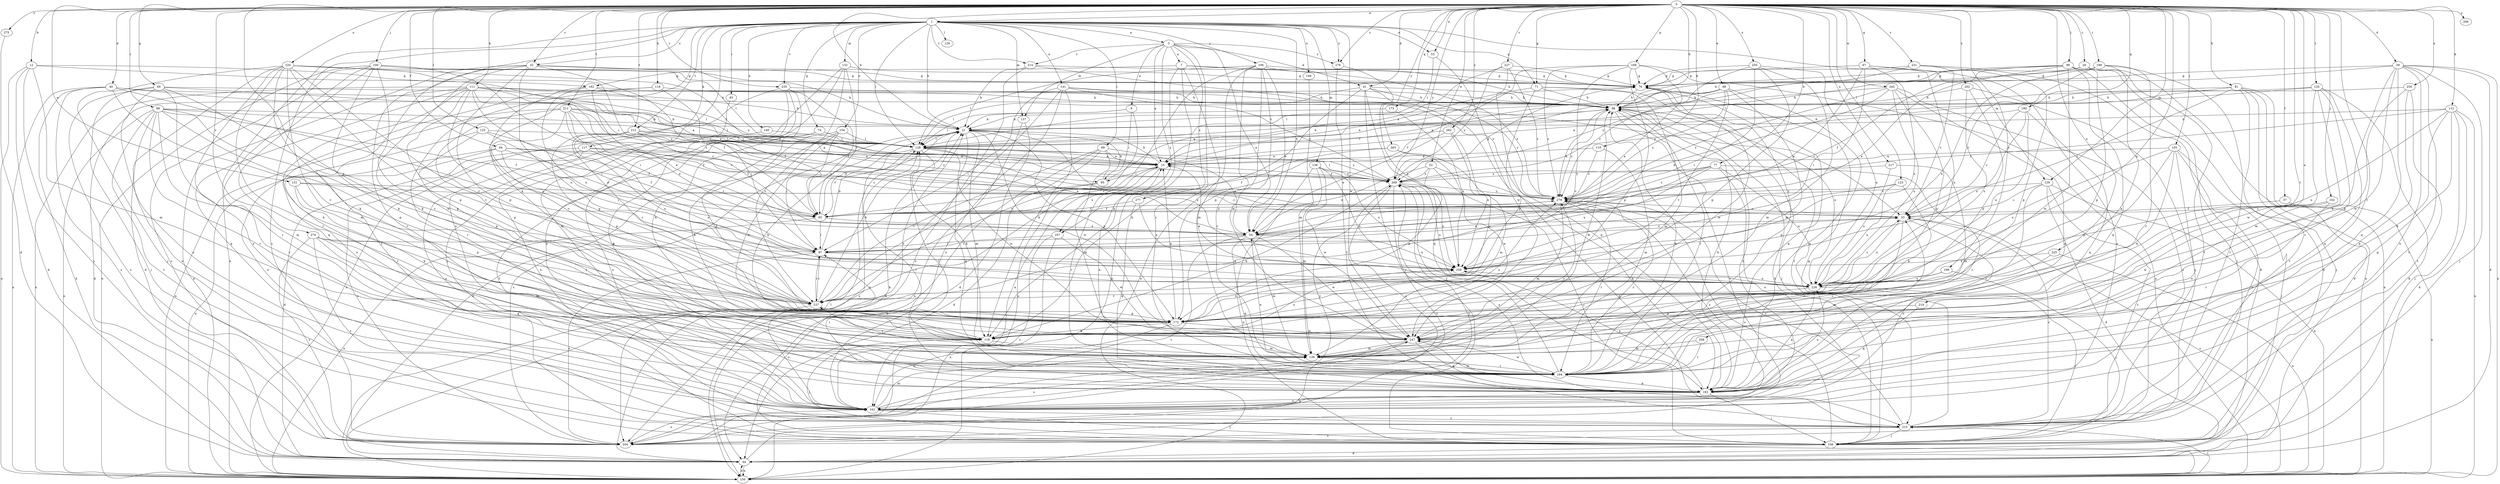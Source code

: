 strict digraph  {
0;
1;
3;
7;
9;
10;
12;
21;
26;
32;
33;
39;
40;
41;
44;
48;
52;
53;
54;
57;
64;
65;
67;
69;
71;
74;
76;
77;
81;
86;
88;
89;
93;
95;
97;
99;
100;
102;
105;
106;
108;
110;
111;
112;
116;
117;
118;
120;
123;
125;
126;
128;
129;
132;
136;
137;
139;
140;
141;
148;
150;
151;
154;
161;
169;
172;
173;
180;
182;
183;
188;
194;
198;
202;
204;
208;
211;
212;
214;
215;
217;
219;
220;
225;
226;
227;
231;
235;
237;
245;
247;
250;
256;
257;
258;
262;
263;
266;
269;
274;
275;
276;
277;
279;
0 -> 1  [label=a];
0 -> 12  [label=b];
0 -> 21  [label=b];
0 -> 26  [label=c];
0 -> 32  [label=c];
0 -> 39  [label=d];
0 -> 40  [label=d];
0 -> 41  [label=d];
0 -> 48  [label=e];
0 -> 52  [label=e];
0 -> 53  [label=e];
0 -> 57  [label=f];
0 -> 64  [label=f];
0 -> 67  [label=g];
0 -> 69  [label=g];
0 -> 71  [label=g];
0 -> 77  [label=h];
0 -> 81  [label=h];
0 -> 86  [label=h];
0 -> 88  [label=i];
0 -> 99  [label=j];
0 -> 100  [label=j];
0 -> 102  [label=j];
0 -> 105  [label=j];
0 -> 110  [label=k];
0 -> 111  [label=k];
0 -> 112  [label=k];
0 -> 116  [label=k];
0 -> 120  [label=l];
0 -> 123  [label=l];
0 -> 125  [label=l];
0 -> 129  [label=m];
0 -> 151  [label=o];
0 -> 169  [label=p];
0 -> 172  [label=p];
0 -> 173  [label=q];
0 -> 180  [label=q];
0 -> 188  [label=r];
0 -> 194  [label=r];
0 -> 198  [label=s];
0 -> 202  [label=s];
0 -> 208  [label=t];
0 -> 211  [label=t];
0 -> 212  [label=t];
0 -> 217  [label=u];
0 -> 219  [label=u];
0 -> 220  [label=u];
0 -> 225  [label=u];
0 -> 226  [label=u];
0 -> 227  [label=v];
0 -> 231  [label=v];
0 -> 235  [label=v];
0 -> 245  [label=w];
0 -> 250  [label=x];
0 -> 256  [label=x];
0 -> 262  [label=y];
0 -> 263  [label=y];
0 -> 266  [label=y];
0 -> 269  [label=y];
0 -> 274  [label=z];
0 -> 275  [label=z];
0 -> 276  [label=z];
1 -> 3  [label=a];
1 -> 21  [label=b];
1 -> 32  [label=c];
1 -> 53  [label=e];
1 -> 54  [label=e];
1 -> 71  [label=g];
1 -> 74  [label=g];
1 -> 89  [label=i];
1 -> 93  [label=i];
1 -> 106  [label=j];
1 -> 108  [label=j];
1 -> 117  [label=k];
1 -> 118  [label=k];
1 -> 126  [label=l];
1 -> 128  [label=l];
1 -> 129  [label=m];
1 -> 132  [label=m];
1 -> 136  [label=m];
1 -> 137  [label=m];
1 -> 140  [label=n];
1 -> 141  [label=n];
1 -> 148  [label=n];
1 -> 150  [label=n];
1 -> 154  [label=o];
1 -> 161  [label=o];
1 -> 204  [label=s];
1 -> 212  [label=t];
1 -> 214  [label=t];
1 -> 235  [label=v];
1 -> 247  [label=w];
1 -> 276  [label=z];
3 -> 7  [label=a];
3 -> 9  [label=a];
3 -> 10  [label=a];
3 -> 41  [label=d];
3 -> 54  [label=e];
3 -> 137  [label=m];
3 -> 194  [label=r];
3 -> 214  [label=t];
3 -> 257  [label=x];
3 -> 276  [label=z];
3 -> 277  [label=z];
7 -> 76  [label=g];
7 -> 118  [label=k];
7 -> 139  [label=m];
7 -> 150  [label=n];
7 -> 182  [label=q];
7 -> 279  [label=z];
9 -> 21  [label=b];
9 -> 95  [label=i];
9 -> 128  [label=l];
9 -> 237  [label=v];
10 -> 21  [label=b];
10 -> 95  [label=i];
10 -> 194  [label=r];
10 -> 257  [label=x];
10 -> 269  [label=y];
12 -> 44  [label=d];
12 -> 95  [label=i];
12 -> 139  [label=m];
12 -> 150  [label=n];
12 -> 182  [label=q];
12 -> 204  [label=s];
21 -> 128  [label=l];
21 -> 139  [label=m];
21 -> 172  [label=p];
21 -> 183  [label=q];
21 -> 204  [label=s];
21 -> 247  [label=w];
21 -> 258  [label=x];
26 -> 76  [label=g];
26 -> 128  [label=l];
26 -> 150  [label=n];
26 -> 172  [label=p];
26 -> 215  [label=t];
32 -> 21  [label=b];
32 -> 65  [label=f];
32 -> 76  [label=g];
32 -> 118  [label=k];
32 -> 150  [label=n];
32 -> 172  [label=p];
32 -> 194  [label=r];
32 -> 226  [label=u];
33 -> 54  [label=e];
33 -> 161  [label=o];
33 -> 194  [label=r];
33 -> 226  [label=u];
39 -> 44  [label=d];
39 -> 76  [label=g];
39 -> 108  [label=j];
39 -> 118  [label=k];
39 -> 128  [label=l];
39 -> 150  [label=n];
39 -> 161  [label=o];
39 -> 183  [label=q];
39 -> 215  [label=t];
39 -> 247  [label=w];
40 -> 44  [label=d];
40 -> 86  [label=h];
40 -> 97  [label=i];
40 -> 150  [label=n];
40 -> 204  [label=s];
40 -> 237  [label=v];
40 -> 269  [label=y];
41 -> 86  [label=h];
41 -> 108  [label=j];
41 -> 118  [label=k];
41 -> 128  [label=l];
41 -> 183  [label=q];
41 -> 215  [label=t];
41 -> 279  [label=z];
44 -> 21  [label=b];
44 -> 128  [label=l];
44 -> 150  [label=n];
44 -> 247  [label=w];
48 -> 10  [label=a];
48 -> 86  [label=h];
48 -> 128  [label=l];
48 -> 183  [label=q];
48 -> 237  [label=v];
48 -> 247  [label=w];
48 -> 279  [label=z];
52 -> 54  [label=e];
52 -> 108  [label=j];
52 -> 172  [label=p];
52 -> 183  [label=q];
52 -> 269  [label=y];
53 -> 128  [label=l];
53 -> 247  [label=w];
54 -> 97  [label=i];
54 -> 139  [label=m];
54 -> 183  [label=q];
54 -> 204  [label=s];
54 -> 247  [label=w];
54 -> 258  [label=x];
57 -> 65  [label=f];
57 -> 150  [label=n];
64 -> 10  [label=a];
64 -> 33  [label=c];
64 -> 65  [label=f];
64 -> 97  [label=i];
64 -> 150  [label=n];
64 -> 194  [label=r];
65 -> 21  [label=b];
65 -> 54  [label=e];
65 -> 97  [label=i];
65 -> 150  [label=n];
65 -> 279  [label=z];
67 -> 54  [label=e];
67 -> 76  [label=g];
67 -> 97  [label=i];
67 -> 161  [label=o];
67 -> 226  [label=u];
67 -> 258  [label=x];
69 -> 10  [label=a];
69 -> 86  [label=h];
69 -> 108  [label=j];
69 -> 161  [label=o];
69 -> 172  [label=p];
69 -> 194  [label=r];
69 -> 204  [label=s];
71 -> 10  [label=a];
71 -> 86  [label=h];
71 -> 139  [label=m];
71 -> 172  [label=p];
71 -> 215  [label=t];
74 -> 128  [label=l];
74 -> 161  [label=o];
74 -> 172  [label=p];
74 -> 215  [label=t];
76 -> 86  [label=h];
76 -> 183  [label=q];
76 -> 247  [label=w];
77 -> 97  [label=i];
77 -> 161  [label=o];
77 -> 194  [label=r];
77 -> 226  [label=u];
77 -> 258  [label=x];
77 -> 269  [label=y];
77 -> 279  [label=z];
81 -> 33  [label=c];
81 -> 44  [label=d];
81 -> 86  [label=h];
81 -> 108  [label=j];
81 -> 150  [label=n];
81 -> 215  [label=t];
81 -> 269  [label=y];
86 -> 21  [label=b];
86 -> 108  [label=j];
86 -> 194  [label=r];
86 -> 204  [label=s];
86 -> 226  [label=u];
86 -> 279  [label=z];
88 -> 10  [label=a];
88 -> 21  [label=b];
88 -> 65  [label=f];
88 -> 139  [label=m];
88 -> 150  [label=n];
88 -> 161  [label=o];
88 -> 172  [label=p];
88 -> 194  [label=r];
88 -> 215  [label=t];
88 -> 237  [label=v];
89 -> 10  [label=a];
89 -> 44  [label=d];
89 -> 54  [label=e];
89 -> 139  [label=m];
89 -> 150  [label=n];
89 -> 237  [label=v];
93 -> 97  [label=i];
95 -> 21  [label=b];
95 -> 76  [label=g];
95 -> 161  [label=o];
95 -> 237  [label=v];
97 -> 21  [label=b];
97 -> 33  [label=c];
97 -> 204  [label=s];
97 -> 237  [label=v];
97 -> 258  [label=x];
99 -> 44  [label=d];
99 -> 54  [label=e];
99 -> 65  [label=f];
99 -> 76  [label=g];
99 -> 86  [label=h];
99 -> 108  [label=j];
99 -> 183  [label=q];
99 -> 247  [label=w];
100 -> 76  [label=g];
100 -> 97  [label=i];
100 -> 118  [label=k];
100 -> 128  [label=l];
100 -> 150  [label=n];
100 -> 183  [label=q];
100 -> 204  [label=s];
100 -> 215  [label=t];
100 -> 247  [label=w];
102 -> 33  [label=c];
102 -> 194  [label=r];
102 -> 247  [label=w];
105 -> 10  [label=a];
105 -> 108  [label=j];
105 -> 161  [label=o];
105 -> 172  [label=p];
105 -> 215  [label=t];
105 -> 226  [label=u];
105 -> 247  [label=w];
106 -> 54  [label=e];
106 -> 76  [label=g];
106 -> 86  [label=h];
106 -> 128  [label=l];
106 -> 150  [label=n];
106 -> 172  [label=p];
106 -> 194  [label=r];
106 -> 237  [label=v];
106 -> 247  [label=w];
108 -> 21  [label=b];
108 -> 44  [label=d];
108 -> 86  [label=h];
108 -> 279  [label=z];
110 -> 10  [label=a];
110 -> 139  [label=m];
110 -> 279  [label=z];
111 -> 21  [label=b];
111 -> 44  [label=d];
111 -> 86  [label=h];
111 -> 97  [label=i];
111 -> 118  [label=k];
111 -> 128  [label=l];
111 -> 150  [label=n];
111 -> 183  [label=q];
111 -> 226  [label=u];
111 -> 237  [label=v];
111 -> 269  [label=y];
111 -> 279  [label=z];
112 -> 21  [label=b];
112 -> 44  [label=d];
112 -> 108  [label=j];
112 -> 118  [label=k];
112 -> 150  [label=n];
112 -> 183  [label=q];
112 -> 226  [label=u];
112 -> 279  [label=z];
116 -> 65  [label=f];
116 -> 86  [label=h];
116 -> 161  [label=o];
116 -> 194  [label=r];
117 -> 10  [label=a];
117 -> 44  [label=d];
117 -> 161  [label=o];
117 -> 204  [label=s];
117 -> 226  [label=u];
117 -> 279  [label=z];
118 -> 21  [label=b];
118 -> 108  [label=j];
118 -> 139  [label=m];
118 -> 258  [label=x];
118 -> 279  [label=z];
120 -> 10  [label=a];
120 -> 44  [label=d];
120 -> 86  [label=h];
120 -> 139  [label=m];
120 -> 183  [label=q];
120 -> 194  [label=r];
120 -> 247  [label=w];
123 -> 118  [label=k];
123 -> 226  [label=u];
123 -> 258  [label=x];
123 -> 279  [label=z];
125 -> 54  [label=e];
125 -> 65  [label=f];
125 -> 128  [label=l];
125 -> 161  [label=o];
125 -> 172  [label=p];
128 -> 10  [label=a];
128 -> 54  [label=e];
128 -> 65  [label=f];
128 -> 86  [label=h];
128 -> 118  [label=k];
128 -> 204  [label=s];
128 -> 247  [label=w];
128 -> 269  [label=y];
129 -> 33  [label=c];
129 -> 44  [label=d];
129 -> 150  [label=n];
129 -> 194  [label=r];
129 -> 215  [label=t];
129 -> 279  [label=z];
132 -> 65  [label=f];
132 -> 76  [label=g];
132 -> 108  [label=j];
132 -> 161  [label=o];
132 -> 237  [label=v];
136 -> 139  [label=m];
136 -> 150  [label=n];
136 -> 226  [label=u];
136 -> 247  [label=w];
136 -> 258  [label=x];
136 -> 269  [label=y];
137 -> 44  [label=d];
137 -> 150  [label=n];
139 -> 86  [label=h];
139 -> 194  [label=r];
139 -> 237  [label=v];
139 -> 279  [label=z];
140 -> 128  [label=l];
140 -> 161  [label=o];
141 -> 33  [label=c];
141 -> 86  [label=h];
141 -> 97  [label=i];
141 -> 118  [label=k];
141 -> 150  [label=n];
141 -> 161  [label=o];
141 -> 269  [label=y];
148 -> 139  [label=m];
150 -> 33  [label=c];
150 -> 44  [label=d];
150 -> 215  [label=t];
151 -> 33  [label=c];
151 -> 118  [label=k];
151 -> 172  [label=p];
151 -> 279  [label=z];
154 -> 44  [label=d];
154 -> 97  [label=i];
154 -> 118  [label=k];
154 -> 128  [label=l];
154 -> 247  [label=w];
161 -> 10  [label=a];
161 -> 86  [label=h];
161 -> 108  [label=j];
161 -> 139  [label=m];
161 -> 215  [label=t];
161 -> 269  [label=y];
161 -> 279  [label=z];
169 -> 54  [label=e];
169 -> 65  [label=f];
169 -> 76  [label=g];
169 -> 150  [label=n];
169 -> 172  [label=p];
169 -> 237  [label=v];
169 -> 279  [label=z];
172 -> 10  [label=a];
172 -> 118  [label=k];
172 -> 161  [label=o];
172 -> 247  [label=w];
172 -> 258  [label=x];
173 -> 21  [label=b];
173 -> 258  [label=x];
180 -> 21  [label=b];
180 -> 33  [label=c];
180 -> 183  [label=q];
180 -> 226  [label=u];
180 -> 258  [label=x];
182 -> 54  [label=e];
182 -> 86  [label=h];
182 -> 128  [label=l];
182 -> 172  [label=p];
182 -> 258  [label=x];
183 -> 86  [label=h];
183 -> 97  [label=i];
183 -> 108  [label=j];
183 -> 128  [label=l];
183 -> 161  [label=o];
183 -> 226  [label=u];
183 -> 247  [label=w];
183 -> 258  [label=x];
188 -> 33  [label=c];
188 -> 76  [label=g];
188 -> 118  [label=k];
188 -> 194  [label=r];
188 -> 215  [label=t];
188 -> 258  [label=x];
194 -> 10  [label=a];
194 -> 33  [label=c];
194 -> 54  [label=e];
194 -> 76  [label=g];
194 -> 86  [label=h];
194 -> 128  [label=l];
194 -> 183  [label=q];
194 -> 247  [label=w];
194 -> 269  [label=y];
194 -> 279  [label=z];
198 -> 108  [label=j];
198 -> 172  [label=p];
198 -> 226  [label=u];
202 -> 86  [label=h];
202 -> 108  [label=j];
202 -> 172  [label=p];
202 -> 226  [label=u];
204 -> 161  [label=o];
204 -> 269  [label=y];
208 -> 139  [label=m];
208 -> 194  [label=r];
211 -> 21  [label=b];
211 -> 33  [label=c];
211 -> 54  [label=e];
211 -> 65  [label=f];
211 -> 128  [label=l];
211 -> 150  [label=n];
211 -> 172  [label=p];
211 -> 237  [label=v];
211 -> 279  [label=z];
212 -> 10  [label=a];
212 -> 65  [label=f];
212 -> 128  [label=l];
212 -> 172  [label=p];
212 -> 226  [label=u];
212 -> 237  [label=v];
212 -> 279  [label=z];
214 -> 21  [label=b];
214 -> 76  [label=g];
214 -> 204  [label=s];
214 -> 279  [label=z];
215 -> 33  [label=c];
215 -> 76  [label=g];
215 -> 108  [label=j];
215 -> 204  [label=s];
215 -> 269  [label=y];
215 -> 279  [label=z];
217 -> 139  [label=m];
217 -> 226  [label=u];
217 -> 269  [label=y];
219 -> 172  [label=p];
219 -> 183  [label=q];
220 -> 44  [label=d];
220 -> 76  [label=g];
220 -> 108  [label=j];
220 -> 118  [label=k];
220 -> 139  [label=m];
220 -> 161  [label=o];
220 -> 172  [label=p];
220 -> 194  [label=r];
220 -> 237  [label=v];
220 -> 269  [label=y];
220 -> 279  [label=z];
225 -> 139  [label=m];
225 -> 150  [label=n];
225 -> 258  [label=x];
226 -> 10  [label=a];
226 -> 33  [label=c];
226 -> 108  [label=j];
226 -> 183  [label=q];
226 -> 237  [label=v];
227 -> 10  [label=a];
227 -> 76  [label=g];
227 -> 183  [label=q];
227 -> 269  [label=y];
227 -> 279  [label=z];
231 -> 33  [label=c];
231 -> 44  [label=d];
231 -> 76  [label=g];
231 -> 172  [label=p];
231 -> 269  [label=y];
235 -> 65  [label=f];
235 -> 86  [label=h];
235 -> 118  [label=k];
235 -> 139  [label=m];
235 -> 150  [label=n];
235 -> 183  [label=q];
237 -> 21  [label=b];
237 -> 97  [label=i];
237 -> 161  [label=o];
237 -> 172  [label=p];
245 -> 54  [label=e];
245 -> 86  [label=h];
245 -> 172  [label=p];
245 -> 183  [label=q];
245 -> 204  [label=s];
245 -> 226  [label=u];
245 -> 279  [label=z];
247 -> 139  [label=m];
247 -> 183  [label=q];
247 -> 204  [label=s];
250 -> 76  [label=g];
250 -> 97  [label=i];
250 -> 139  [label=m];
250 -> 172  [label=p];
250 -> 226  [label=u];
250 -> 279  [label=z];
256 -> 86  [label=h];
256 -> 172  [label=p];
256 -> 183  [label=q];
256 -> 215  [label=t];
257 -> 97  [label=i];
257 -> 150  [label=n];
257 -> 204  [label=s];
257 -> 247  [label=w];
258 -> 226  [label=u];
262 -> 54  [label=e];
262 -> 128  [label=l];
262 -> 172  [label=p];
262 -> 258  [label=x];
263 -> 10  [label=a];
263 -> 65  [label=f];
263 -> 139  [label=m];
263 -> 247  [label=w];
269 -> 76  [label=g];
269 -> 118  [label=k];
269 -> 128  [label=l];
269 -> 161  [label=o];
269 -> 204  [label=s];
269 -> 226  [label=u];
269 -> 258  [label=x];
269 -> 279  [label=z];
274 -> 97  [label=i];
274 -> 139  [label=m];
274 -> 183  [label=q];
274 -> 204  [label=s];
274 -> 215  [label=t];
274 -> 237  [label=v];
275 -> 44  [label=d];
276 -> 215  [label=t];
276 -> 258  [label=x];
277 -> 65  [label=f];
277 -> 183  [label=q];
277 -> 258  [label=x];
279 -> 33  [label=c];
279 -> 65  [label=f];
279 -> 86  [label=h];
279 -> 139  [label=m];
279 -> 194  [label=r];
}
